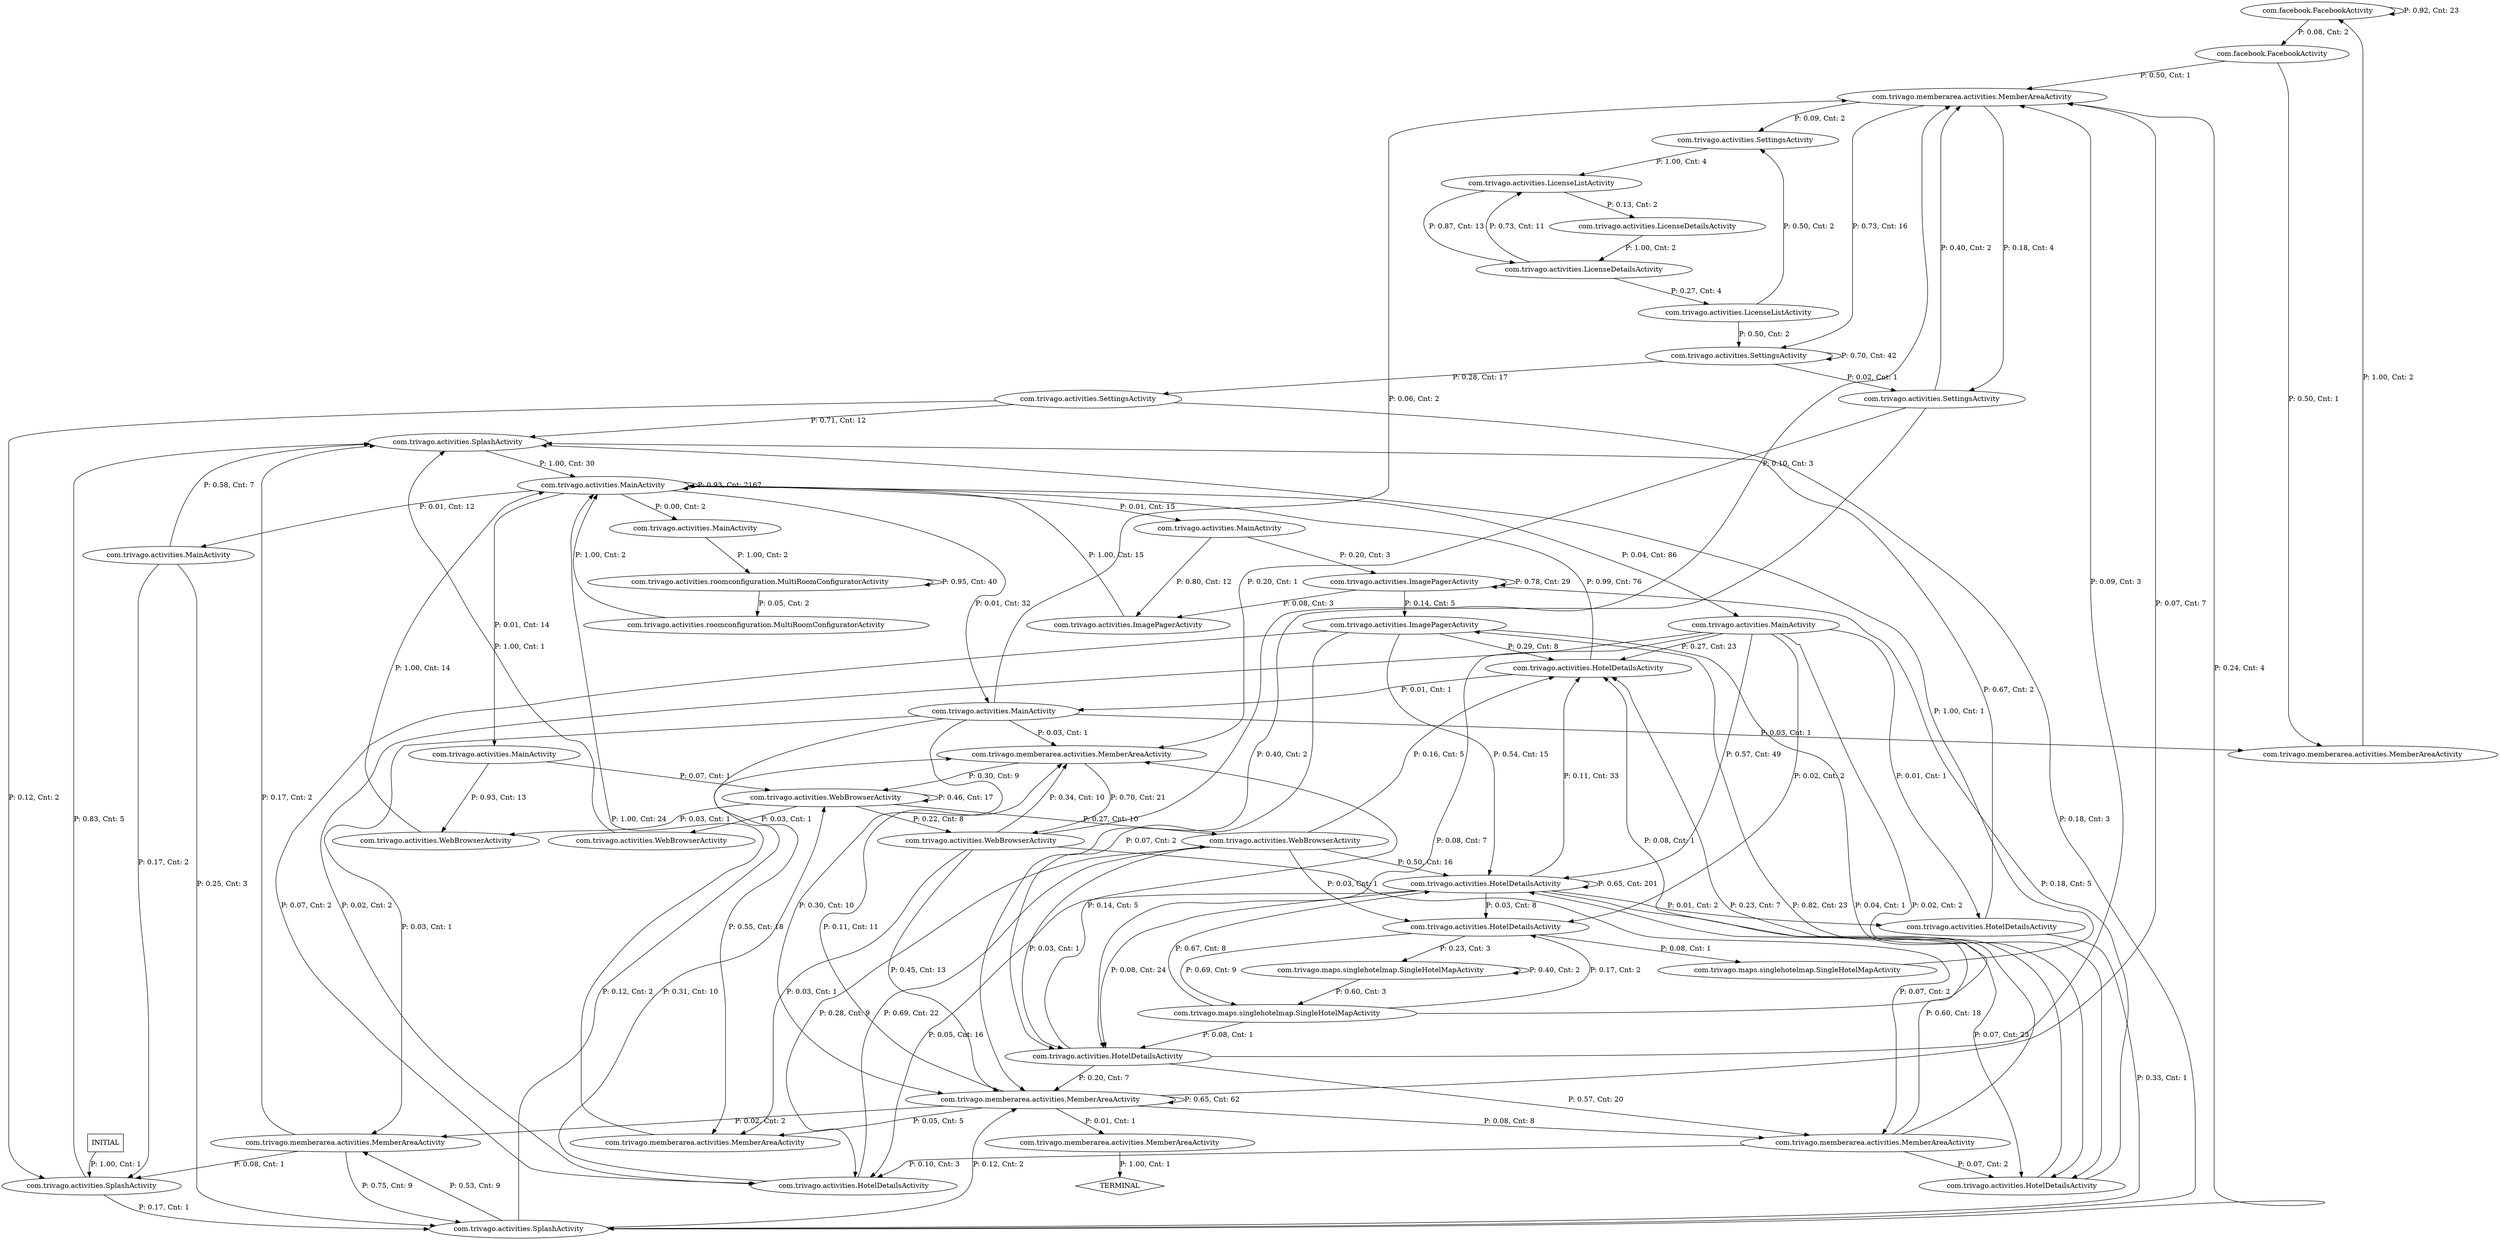 digraph G {
  0 [label="com.facebook.FacebookActivity"];
  1 [label="com.facebook.FacebookActivity"];
  2 [label="com.trivago.activities.HotelDetailsActivity"];
  3 [label="com.trivago.activities.HotelDetailsActivity"];
  4 [label="com.trivago.activities.HotelDetailsActivity"];
  5 [label="com.trivago.activities.HotelDetailsActivity"];
  6 [label="com.trivago.activities.HotelDetailsActivity"];
  7 [label="com.trivago.activities.HotelDetailsActivity"];
  8 [label="com.trivago.activities.HotelDetailsActivity"];
  9 [label="com.trivago.activities.ImagePagerActivity"];
  10 [label="com.trivago.activities.ImagePagerActivity"];
  11 [label="com.trivago.activities.ImagePagerActivity"];
  12 [label="com.trivago.activities.LicenseDetailsActivity"];
  13 [label="com.trivago.activities.LicenseDetailsActivity"];
  14 [label="com.trivago.activities.LicenseListActivity"];
  15 [label="com.trivago.activities.LicenseListActivity"];
  16 [label="com.trivago.activities.MainActivity"];
  17 [label="com.trivago.activities.MainActivity"];
  18 [label="com.trivago.activities.MainActivity"];
  19 [label="com.trivago.activities.MainActivity"];
  20 [label="com.trivago.activities.MainActivity"];
  21 [label="com.trivago.activities.MainActivity"];
  22 [label="com.trivago.activities.MainActivity"];
  23 [label="com.trivago.activities.SettingsActivity"];
  24 [label="com.trivago.activities.SettingsActivity"];
  25 [label="com.trivago.activities.SettingsActivity"];
  26 [label="com.trivago.activities.SettingsActivity"];
  27 [label="com.trivago.activities.SplashActivity"];
  28 [label="com.trivago.activities.SplashActivity"];
  29 [label="com.trivago.activities.SplashActivity"];
  30 [label="com.trivago.activities.WebBrowserActivity"];
  31 [label="com.trivago.activities.WebBrowserActivity"];
  32 [label="com.trivago.activities.WebBrowserActivity"];
  33 [label="com.trivago.activities.WebBrowserActivity"];
  34 [label="com.trivago.activities.WebBrowserActivity"];
  35 [label="com.trivago.activities.roomconfiguration.MultiRoomConfiguratorActivity"];
  36 [label="com.trivago.activities.roomconfiguration.MultiRoomConfiguratorActivity"];
  37 [label="com.trivago.maps.singlehotelmap.SingleHotelMapActivity"];
  38 [label="com.trivago.maps.singlehotelmap.SingleHotelMapActivity"];
  39 [label="com.trivago.maps.singlehotelmap.SingleHotelMapActivity"];
  40 [label="com.trivago.memberarea.activities.MemberAreaActivity"];
  41 [label="com.trivago.memberarea.activities.MemberAreaActivity"];
  42 [label="com.trivago.memberarea.activities.MemberAreaActivity"];
  43 [label="com.trivago.memberarea.activities.MemberAreaActivity"];
  44 [label="com.trivago.memberarea.activities.MemberAreaActivity"];
  45 [label="com.trivago.memberarea.activities.MemberAreaActivity"];
  46 [label="com.trivago.memberarea.activities.MemberAreaActivity"];
  47 [label="com.trivago.memberarea.activities.MemberAreaActivity"];
  48 [label="TERMINAL",shape=diamond];
  49 [label="INITIAL",shape=box];
0->1 [label="P: 0.08, Cnt: 2"];
0->0 [label="P: 0.92, Cnt: 23"];
1->44 [label="P: 0.50, Cnt: 1"];
1->40 [label="P: 0.50, Cnt: 1"];
2->10 [label="P: 0.18, Cnt: 5"];
2->11 [label="P: 0.82, Cnt: 23"];
3->20 [label="P: 0.01, Cnt: 1"];
3->22 [label="P: 0.99, Cnt: 76"];
4->29 [label="P: 0.33, Cnt: 1"];
4->27 [label="P: 0.67, Cnt: 2"];
5->33 [label="P: 0.31, Cnt: 10"];
5->32 [label="P: 0.69, Cnt: 22"];
6->37 [label="P: 0.08, Cnt: 1"];
6->38 [label="P: 0.23, Cnt: 3"];
6->39 [label="P: 0.69, Cnt: 9"];
7->44 [label="P: 0.09, Cnt: 3"];
7->43 [label="P: 0.14, Cnt: 5"];
7->47 [label="P: 0.20, Cnt: 7"];
7->46 [label="P: 0.57, Cnt: 20"];
8->4 [label="P: 0.01, Cnt: 2"];
8->6 [label="P: 0.03, Cnt: 8"];
8->5 [label="P: 0.05, Cnt: 16"];
8->2 [label="P: 0.07, Cnt: 23"];
8->7 [label="P: 0.08, Cnt: 24"];
8->3 [label="P: 0.11, Cnt: 33"];
8->8 [label="P: 0.65, Cnt: 201"];
9->22 [label="P: 1.00, Cnt: 15"];
10->9 [label="P: 0.08, Cnt: 3"];
10->11 [label="P: 0.14, Cnt: 5"];
10->10 [label="P: 0.78, Cnt: 29"];
11->2 [label="P: 0.04, Cnt: 1"];
11->7 [label="P: 0.07, Cnt: 2"];
11->5 [label="P: 0.07, Cnt: 2"];
11->3 [label="P: 0.29, Cnt: 8"];
11->8 [label="P: 0.54, Cnt: 15"];
12->13 [label="P: 1.00, Cnt: 2"];
13->15 [label="P: 0.27, Cnt: 4"];
13->14 [label="P: 0.73, Cnt: 11"];
14->12 [label="P: 0.13, Cnt: 2"];
14->13 [label="P: 0.87, Cnt: 13"];
15->24 [label="P: 0.50, Cnt: 2"];
15->23 [label="P: 0.50, Cnt: 2"];
16->36 [label="P: 1.00, Cnt: 2"];
17->10 [label="P: 0.20, Cnt: 3"];
17->9 [label="P: 0.80, Cnt: 12"];
18->33 [label="P: 0.07, Cnt: 1"];
18->30 [label="P: 0.93, Cnt: 13"];
19->28 [label="P: 0.17, Cnt: 2"];
19->29 [label="P: 0.25, Cnt: 3"];
19->27 [label="P: 0.58, Cnt: 7"];
20->45 [label="P: 0.03, Cnt: 1"];
20->40 [label="P: 0.03, Cnt: 1"];
20->43 [label="P: 0.03, Cnt: 1"];
20->44 [label="P: 0.06, Cnt: 2"];
20->47 [label="P: 0.30, Cnt: 10"];
20->41 [label="P: 0.55, Cnt: 18"];
21->4 [label="P: 0.01, Cnt: 1"];
21->6 [label="P: 0.02, Cnt: 2"];
21->2 [label="P: 0.02, Cnt: 2"];
21->5 [label="P: 0.02, Cnt: 2"];
21->7 [label="P: 0.08, Cnt: 7"];
21->3 [label="P: 0.27, Cnt: 23"];
21->8 [label="P: 0.57, Cnt: 49"];
22->16 [label="P: 0.00, Cnt: 2"];
22->19 [label="P: 0.01, Cnt: 12"];
22->18 [label="P: 0.01, Cnt: 14"];
22->17 [label="P: 0.01, Cnt: 15"];
22->20 [label="P: 0.01, Cnt: 32"];
22->21 [label="P: 0.04, Cnt: 86"];
22->22 [label="P: 0.93, Cnt: 2167"];
23->14 [label="P: 1.00, Cnt: 4"];
24->26 [label="P: 0.02, Cnt: 1"];
24->25 [label="P: 0.28, Cnt: 17"];
24->24 [label="P: 0.70, Cnt: 42"];
25->28 [label="P: 0.12, Cnt: 2"];
25->29 [label="P: 0.18, Cnt: 3"];
25->27 [label="P: 0.71, Cnt: 12"];
26->43 [label="P: 0.20, Cnt: 1"];
26->44 [label="P: 0.40, Cnt: 2"];
26->47 [label="P: 0.40, Cnt: 2"];
27->22 [label="P: 1.00, Cnt: 30"];
28->29 [label="P: 0.17, Cnt: 1"];
28->27 [label="P: 0.83, Cnt: 5"];
29->47 [label="P: 0.12, Cnt: 2"];
29->43 [label="P: 0.12, Cnt: 2"];
29->44 [label="P: 0.24, Cnt: 4"];
29->45 [label="P: 0.53, Cnt: 9"];
30->22 [label="P: 1.00, Cnt: 14"];
31->27 [label="P: 1.00, Cnt: 1"];
32->6 [label="P: 0.03, Cnt: 1"];
32->7 [label="P: 0.03, Cnt: 1"];
32->3 [label="P: 0.16, Cnt: 5"];
32->5 [label="P: 0.28, Cnt: 9"];
32->8 [label="P: 0.50, Cnt: 16"];
33->31 [label="P: 0.03, Cnt: 1"];
33->30 [label="P: 0.03, Cnt: 1"];
33->34 [label="P: 0.22, Cnt: 8"];
33->32 [label="P: 0.27, Cnt: 10"];
33->33 [label="P: 0.46, Cnt: 17"];
34->41 [label="P: 0.03, Cnt: 1"];
34->46 [label="P: 0.07, Cnt: 2"];
34->44 [label="P: 0.10, Cnt: 3"];
34->43 [label="P: 0.34, Cnt: 10"];
34->47 [label="P: 0.45, Cnt: 13"];
35->22 [label="P: 1.00, Cnt: 2"];
36->35 [label="P: 0.05, Cnt: 2"];
36->36 [label="P: 0.95, Cnt: 40"];
37->27 [label="P: 1.00, Cnt: 1"];
38->38 [label="P: 0.40, Cnt: 2"];
38->39 [label="P: 0.60, Cnt: 3"];
39->7 [label="P: 0.08, Cnt: 1"];
39->3 [label="P: 0.08, Cnt: 1"];
39->6 [label="P: 0.17, Cnt: 2"];
39->8 [label="P: 0.67, Cnt: 8"];
40->0 [label="P: 1.00, Cnt: 2"];
41->22 [label="P: 1.00, Cnt: 24"];
42->48 [label="P: 1.00, Cnt: 1"];
43->33 [label="P: 0.30, Cnt: 9"];
43->34 [label="P: 0.70, Cnt: 21"];
44->23 [label="P: 0.09, Cnt: 2"];
44->26 [label="P: 0.18, Cnt: 4"];
44->24 [label="P: 0.73, Cnt: 16"];
45->28 [label="P: 0.08, Cnt: 1"];
45->27 [label="P: 0.17, Cnt: 2"];
45->29 [label="P: 0.75, Cnt: 9"];
46->2 [label="P: 0.07, Cnt: 2"];
46->5 [label="P: 0.10, Cnt: 3"];
46->3 [label="P: 0.23, Cnt: 7"];
46->8 [label="P: 0.60, Cnt: 18"];
47->42 [label="P: 0.01, Cnt: 1"];
47->45 [label="P: 0.02, Cnt: 2"];
47->41 [label="P: 0.05, Cnt: 5"];
47->44 [label="P: 0.07, Cnt: 7"];
47->46 [label="P: 0.08, Cnt: 8"];
47->43 [label="P: 0.11, Cnt: 11"];
47->47 [label="P: 0.65, Cnt: 62"];
49->28 [label="P: 1.00, Cnt: 1"];
}
